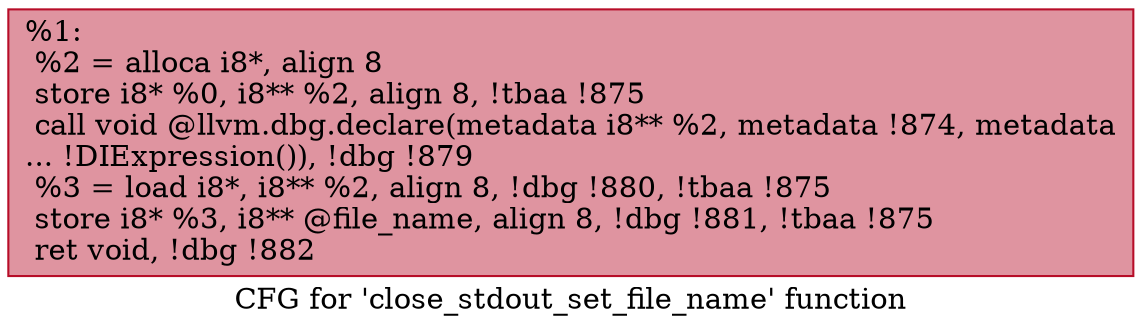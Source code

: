 digraph "CFG for 'close_stdout_set_file_name' function" {
	label="CFG for 'close_stdout_set_file_name' function";

	Node0xd5e580 [shape=record,color="#b70d28ff", style=filled, fillcolor="#b70d2870",label="{%1:\l  %2 = alloca i8*, align 8\l  store i8* %0, i8** %2, align 8, !tbaa !875\l  call void @llvm.dbg.declare(metadata i8** %2, metadata !874, metadata\l... !DIExpression()), !dbg !879\l  %3 = load i8*, i8** %2, align 8, !dbg !880, !tbaa !875\l  store i8* %3, i8** @file_name, align 8, !dbg !881, !tbaa !875\l  ret void, !dbg !882\l}"];
}
